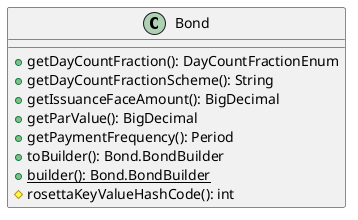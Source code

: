 @startuml

    class Bond [[Bond.html]] {
        +getDayCountFraction(): DayCountFractionEnum
        +getDayCountFractionScheme(): String
        +getIssuanceFaceAmount(): BigDecimal
        +getParValue(): BigDecimal
        +getPaymentFrequency(): Period
        +toBuilder(): Bond.BondBuilder
        {static} +builder(): Bond.BondBuilder
        #rosettaKeyValueHashCode(): int
    }

@enduml
